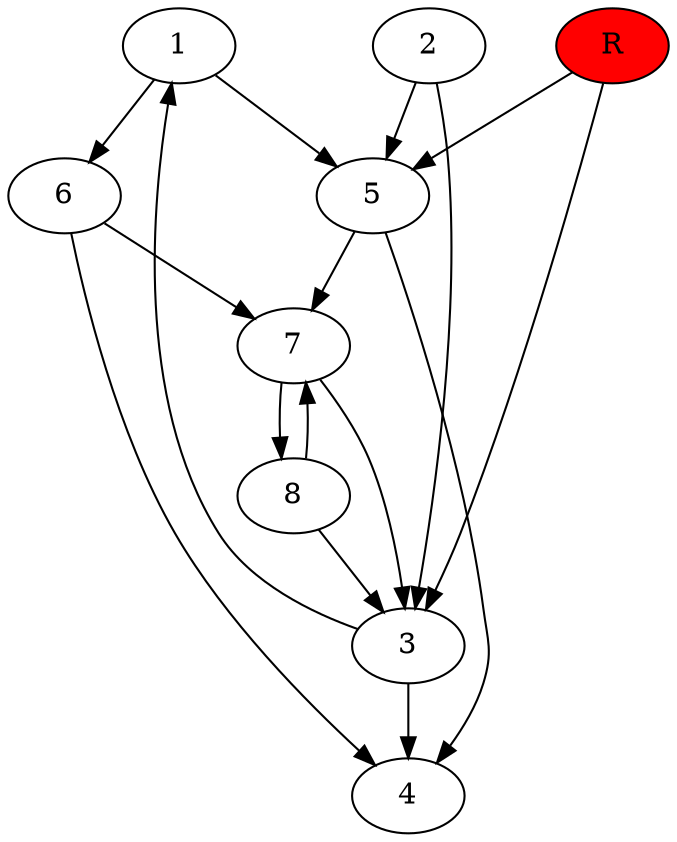 digraph prb35792 {
	1
	2
	3
	4
	5
	6
	7
	8
	R [fillcolor="#ff0000" style=filled]
	1 -> 5
	1 -> 6
	2 -> 3
	2 -> 5
	3 -> 1
	3 -> 4
	5 -> 4
	5 -> 7
	6 -> 4
	6 -> 7
	7 -> 3
	7 -> 8
	8 -> 3
	8 -> 7
	R -> 3
	R -> 5
}
